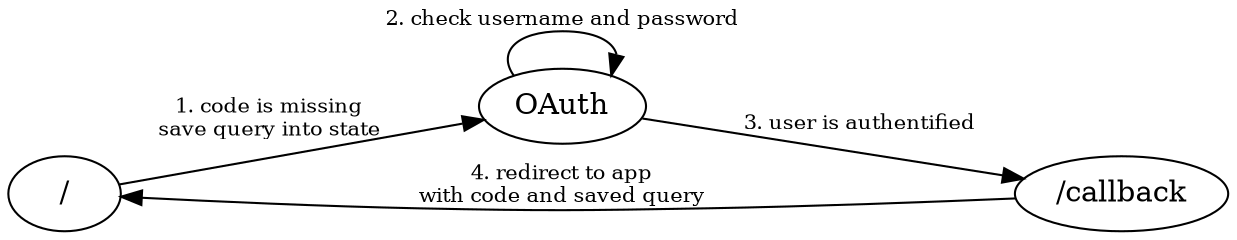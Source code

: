 digraph g{
rankdir=LR
"/" -> "OAuth" [label = "1. code is missing\nsave query into state" fontsize = 10]
"OAuth" -> "/callback" [label = "3. user is authentified" fontsize = 10]
"/callback" -> "/" [label = "4. redirect to app\nwith code and saved query" fontsize = 10]
OAuth -> OAuth [label = "2. check username and password" fontsize = 10]
}

